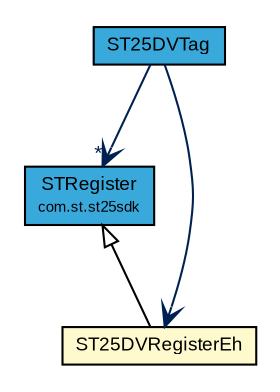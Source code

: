 #!/usr/local/bin/dot
#
# Class diagram 
# Generated by UMLGraph version R5_7_2-3-gee82a7 (http://www.umlgraph.org/)
#

digraph G {
	edge [fontname="arial",fontsize=10,labelfontname="arial",labelfontsize=10];
	node [fontname="arial",fontsize=10,shape=plaintext];
	nodesep=0.25;
	ranksep=0.5;
	// com.st.st25sdk.STRegister
	c20418 [label=<<table title="com.st.st25sdk.STRegister" border="0" cellborder="1" cellspacing="0" cellpadding="2" port="p" bgcolor="#39a9dc" href="../../STRegister.html">
		<tr><td><table border="0" cellspacing="0" cellpadding="1">
<tr><td align="center" balign="center"> STRegister </td></tr>
<tr><td align="center" balign="center"><font point-size="7.0"> com.st.st25sdk </font></td></tr>
		</table></td></tr>
		</table>>, URL="../../STRegister.html", fontname="arial", fontcolor="black", fontsize=9.0];
	// com.st.st25sdk.type5.st25dv.ST25DVTag
	c20570 [label=<<table title="com.st.st25sdk.type5.st25dv.ST25DVTag" border="0" cellborder="1" cellspacing="0" cellpadding="2" port="p" bgcolor="#39a9dc" href="./ST25DVTag.html">
		<tr><td><table border="0" cellspacing="0" cellpadding="1">
<tr><td align="center" balign="center"> ST25DVTag </td></tr>
		</table></td></tr>
		</table>>, URL="./ST25DVTag.html", fontname="arial", fontcolor="black", fontsize=9.0];
	// com.st.st25sdk.type5.st25dv.ST25DVRegisterEh
	c20588 [label=<<table title="com.st.st25sdk.type5.st25dv.ST25DVRegisterEh" border="0" cellborder="1" cellspacing="0" cellpadding="2" port="p" bgcolor="lemonChiffon" href="./ST25DVRegisterEh.html">
		<tr><td><table border="0" cellspacing="0" cellpadding="1">
<tr><td align="center" balign="center"> ST25DVRegisterEh </td></tr>
		</table></td></tr>
		</table>>, URL="./ST25DVRegisterEh.html", fontname="arial", fontcolor="black", fontsize=9.0];
	//com.st.st25sdk.type5.st25dv.ST25DVRegisterEh extends com.st.st25sdk.STRegister
	c20418:p -> c20588:p [dir=back,arrowtail=empty];
	// com.st.st25sdk.type5.st25dv.ST25DVTag NAVASSOC com.st.st25sdk.STRegister
	c20570:p -> c20418:p [taillabel="", label="", headlabel="*", fontname="arial", fontcolor="#002052", fontsize=10.0, color="#002052", arrowhead=open];
	// com.st.st25sdk.type5.st25dv.ST25DVTag NAVASSOC com.st.st25sdk.type5.st25dv.ST25DVRegisterEh
	c20570:p -> c20588:p [taillabel="", label="", headlabel="", fontname="arial", fontcolor="#002052", fontsize=10.0, color="#002052", arrowhead=open];
}

